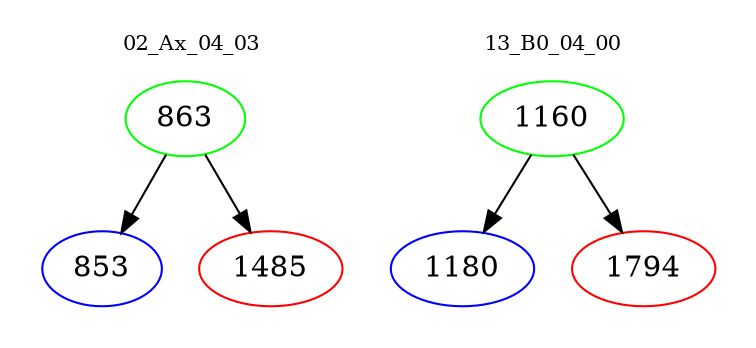 digraph{
subgraph cluster_0 {
color = white
label = "02_Ax_04_03";
fontsize=10;
T0_863 [label="863", color="green"]
T0_863 -> T0_853 [color="black"]
T0_853 [label="853", color="blue"]
T0_863 -> T0_1485 [color="black"]
T0_1485 [label="1485", color="red"]
}
subgraph cluster_1 {
color = white
label = "13_B0_04_00";
fontsize=10;
T1_1160 [label="1160", color="green"]
T1_1160 -> T1_1180 [color="black"]
T1_1180 [label="1180", color="blue"]
T1_1160 -> T1_1794 [color="black"]
T1_1794 [label="1794", color="red"]
}
}
